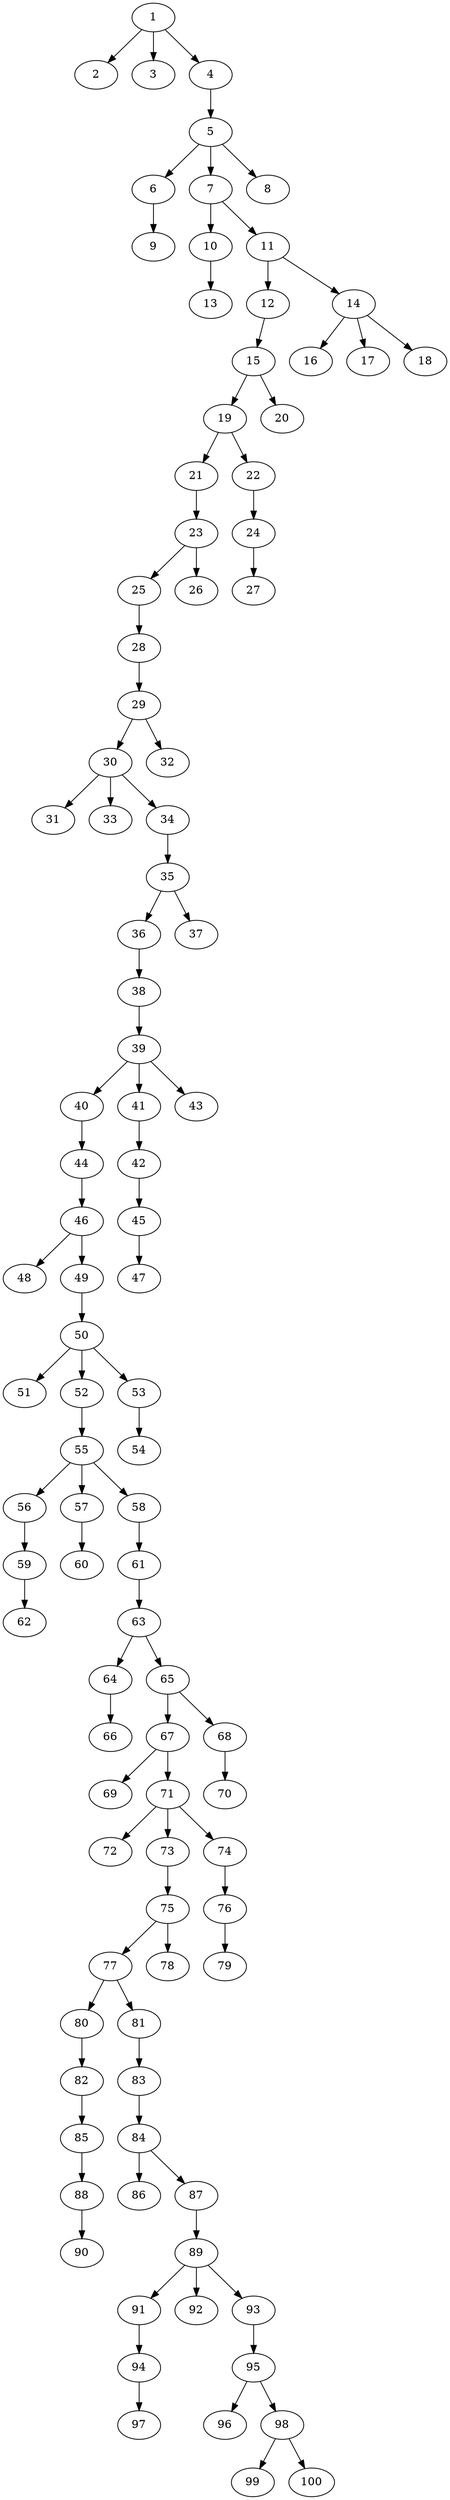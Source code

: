// DAG automatically generated by daggen at Fri Aug  4 16:35:14 2017
// ./daggen --dot -n 100 --fat 0.2 --regular 0.8 --density 0.2 --jump 2 
digraph G {
  1 [size="109594", alpha="0.13"]
  1 -> 2 [size ="75"]
  1 -> 3 [size ="75"]
  1 -> 4 [size ="75"]
  2 [size="6363", alpha="0.16"]
  3 [size="368293", alpha="0.09"]
  4 [size="231928", alpha="0.09"]
  4 -> 5 [size ="302"]
  5 [size="40597", alpha="0.17"]
  5 -> 6 [size ="679"]
  5 -> 7 [size ="679"]
  5 -> 8 [size ="679"]
  6 [size="1671", alpha="0.06"]
  6 -> 9 [size ="75"]
  7 [size="6141", alpha="0.06"]
  7 -> 10 [size ="134"]
  7 -> 11 [size ="134"]
  8 [size="1006428", alpha="0.04"]
  9 [size="782758", alpha="0.08"]
  10 [size="759", alpha="0.16"]
  10 -> 13 [size ="34"]
  11 [size="549756", alpha="0.20"]
  11 -> 12 [size ="537"]
  11 -> 14 [size ="537"]
  12 [size="959212", alpha="0.15"]
  12 -> 15 [size ="679"]
  13 [size="3312", alpha="0.04"]
  14 [size="220370", alpha="0.14"]
  14 -> 16 [size ="679"]
  14 -> 17 [size ="679"]
  14 -> 18 [size ="679"]
  15 [size="21981", alpha="0.20"]
  15 -> 19 [size ="34"]
  15 -> 20 [size ="34"]
  16 [size="68719", alpha="0.08"]
  17 [size="68719", alpha="0.14"]
  18 [size="244447", alpha="0.03"]
  19 [size="549756", alpha="0.11"]
  19 -> 21 [size ="537"]
  19 -> 22 [size ="537"]
  20 [size="311855", alpha="0.20"]
  21 [size="2142", alpha="0.10"]
  21 -> 23 [size ="34"]
  22 [size="296979", alpha="0.03"]
  22 -> 24 [size ="537"]
  23 [size="1073742", alpha="0.01"]
  23 -> 25 [size ="839"]
  23 -> 26 [size ="839"]
  24 [size="400707", alpha="0.07"]
  24 -> 27 [size ="537"]
  25 [size="31579", alpha="0.08"]
  25 -> 28 [size ="75"]
  26 [size="216043", alpha="0.05"]
  27 [size="743", alpha="0.15"]
  28 [size="97586", alpha="0.00"]
  28 -> 29 [size ="302"]
  29 [size="20329", alpha="0.20"]
  29 -> 30 [size ="839"]
  29 -> 32 [size ="839"]
  30 [size="9413", alpha="0.02"]
  30 -> 31 [size ="411"]
  30 -> 33 [size ="411"]
  30 -> 34 [size ="411"]
  31 [size="12373", alpha="0.01"]
  32 [size="1073742", alpha="0.12"]
  33 [size="782758", alpha="0.06"]
  34 [size="10056", alpha="0.16"]
  34 -> 35 [size ="679"]
  35 [size="11769", alpha="0.18"]
  35 -> 36 [size ="537"]
  35 -> 37 [size ="537"]
  36 [size="28991", alpha="0.04"]
  36 -> 38 [size ="75"]
  37 [size="541845", alpha="0.08"]
  38 [size="49517", alpha="0.04"]
  38 -> 39 [size ="839"]
  39 [size="3624", alpha="0.11"]
  39 -> 40 [size ="210"]
  39 -> 41 [size ="210"]
  39 -> 43 [size ="210"]
  40 [size="231928", alpha="0.06"]
  40 -> 44 [size ="302"]
  41 [size="1073742", alpha="0.07"]
  41 -> 42 [size ="839"]
  42 [size="782758", alpha="0.11"]
  42 -> 45 [size ="679"]
  43 [size="33272", alpha="0.09"]
  44 [size="8791", alpha="0.12"]
  44 -> 46 [size ="411"]
  45 [size="197977", alpha="0.07"]
  45 -> 47 [size ="679"]
  46 [size="84366", alpha="0.13"]
  46 -> 48 [size ="411"]
  46 -> 49 [size ="411"]
  47 [size="13832", alpha="0.01"]
  48 [size="1073742", alpha="0.12"]
  49 [size="34110", alpha="0.16"]
  49 -> 50 [size ="537"]
  50 [size="1042", alpha="0.06"]
  50 -> 51 [size ="75"]
  50 -> 52 [size ="75"]
  50 -> 53 [size ="75"]
  51 [size="782758", alpha="0.08"]
  52 [size="782758", alpha="0.04"]
  52 -> 55 [size ="679"]
  53 [size="455836", alpha="0.19"]
  53 -> 54 [size ="537"]
  54 [size="278203", alpha="0.02"]
  55 [size="383440", alpha="0.14"]
  55 -> 56 [size ="839"]
  55 -> 57 [size ="839"]
  55 -> 58 [size ="839"]
  56 [size="19057", alpha="0.09"]
  56 -> 59 [size ="679"]
  57 [size="134218", alpha="0.07"]
  57 -> 60 [size ="210"]
  58 [size="133395", alpha="0.01"]
  58 -> 61 [size ="134"]
  59 [size="782758", alpha="0.12"]
  59 -> 62 [size ="679"]
  60 [size="134218", alpha="0.01"]
  61 [size="549756", alpha="0.14"]
  61 -> 63 [size ="537"]
  62 [size="35227", alpha="0.10"]
  63 [size="549756", alpha="0.09"]
  63 -> 64 [size ="537"]
  63 -> 65 [size ="537"]
  64 [size="292", alpha="0.15"]
  64 -> 66 [size ="34"]
  65 [size="16583", alpha="0.14"]
  65 -> 67 [size ="302"]
  65 -> 68 [size ="302"]
  66 [size="782758", alpha="0.15"]
  67 [size="4978", alpha="0.10"]
  67 -> 69 [size ="134"]
  67 -> 71 [size ="134"]
  68 [size="549756", alpha="0.14"]
  68 -> 70 [size ="537"]
  69 [size="68719", alpha="0.16"]
  70 [size="160085", alpha="0.07"]
  71 [size="6560", alpha="0.16"]
  71 -> 72 [size ="411"]
  71 -> 73 [size ="411"]
  71 -> 74 [size ="411"]
  72 [size="622224", alpha="0.15"]
  73 [size="2867", alpha="0.01"]
  73 -> 75 [size ="210"]
  74 [size="231928", alpha="0.02"]
  74 -> 76 [size ="302"]
  75 [size="8249", alpha="0.13"]
  75 -> 77 [size ="210"]
  75 -> 78 [size ="210"]
  76 [size="534", alpha="0.12"]
  76 -> 79 [size ="34"]
  77 [size="12381", alpha="0.13"]
  77 -> 80 [size ="34"]
  77 -> 81 [size ="34"]
  78 [size="3235", alpha="0.07"]
  79 [size="8468", alpha="0.05"]
  80 [size="28991", alpha="0.03"]
  80 -> 82 [size ="75"]
  81 [size="283428", alpha="0.07"]
  81 -> 83 [size ="302"]
  82 [size="11115", alpha="0.08"]
  82 -> 85 [size ="210"]
  83 [size="782758", alpha="0.14"]
  83 -> 84 [size ="679"]
  84 [size="19215", alpha="0.17"]
  84 -> 86 [size ="839"]
  84 -> 87 [size ="839"]
  85 [size="65019", alpha="0.04"]
  85 -> 88 [size ="75"]
  86 [size="5968", alpha="0.16"]
  87 [size="834871", alpha="0.10"]
  87 -> 89 [size ="839"]
  88 [size="142749", alpha="0.20"]
  88 -> 90 [size ="134"]
  89 [size="231928", alpha="0.09"]
  89 -> 91 [size ="302"]
  89 -> 92 [size ="302"]
  89 -> 93 [size ="302"]
  90 [size="66450", alpha="0.05"]
  91 [size="2669", alpha="0.15"]
  91 -> 94 [size ="75"]
  92 [size="1073742", alpha="0.09"]
  93 [size="782758", alpha="0.10"]
  93 -> 95 [size ="679"]
  94 [size="8862", alpha="0.15"]
  94 -> 97 [size ="34"]
  95 [size="549014", alpha="0.10"]
  95 -> 96 [size ="411"]
  95 -> 98 [size ="411"]
  96 [size="18607", alpha="0.13"]
  97 [size="315472", alpha="0.18"]
  98 [size="23426", alpha="0.18"]
  98 -> 99 [size ="839"]
  98 -> 100 [size ="839"]
  99 [size="29307", alpha="0.17"]
  100 [size="549756", alpha="0.12"]
}
